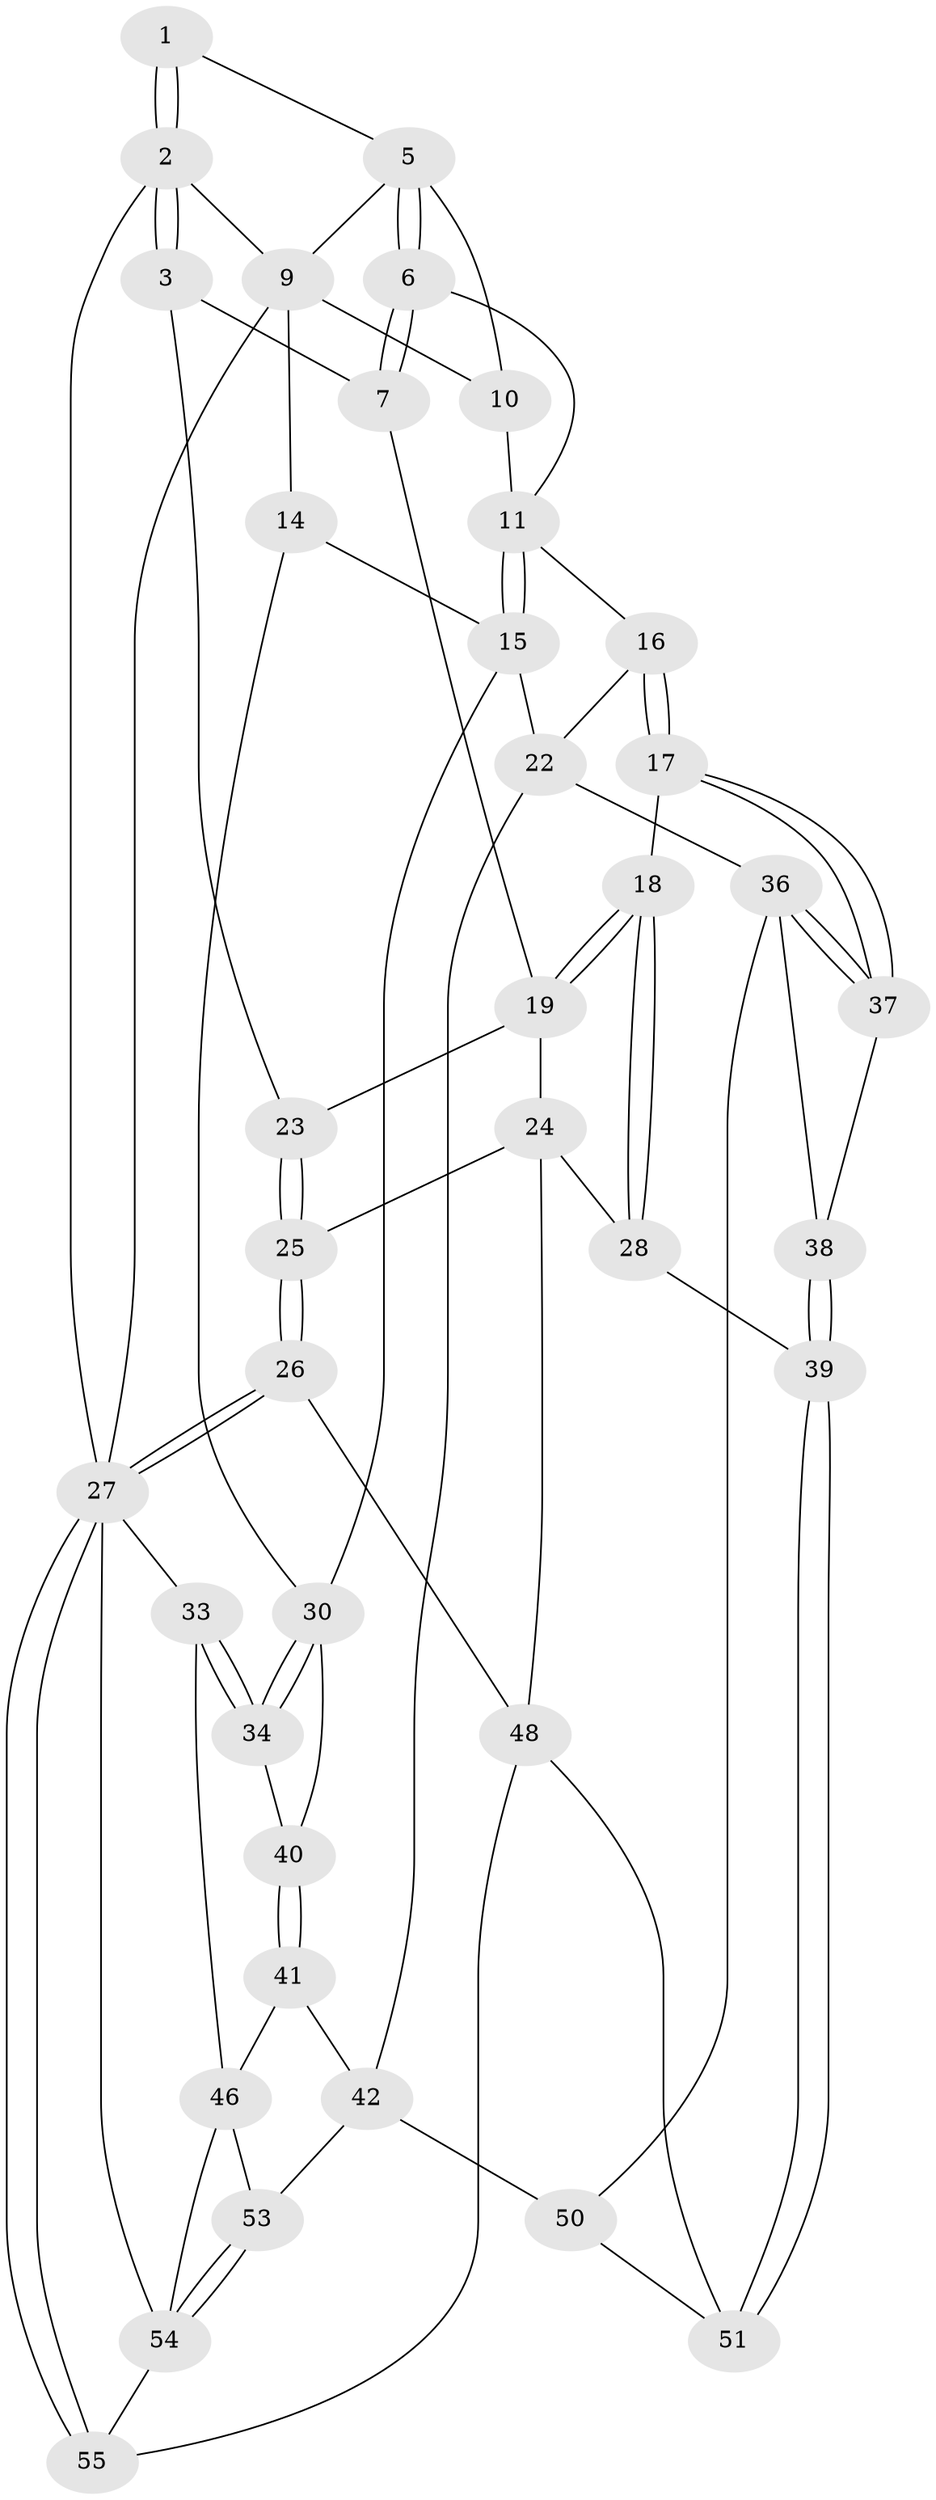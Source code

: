 // original degree distribution, {3: 0.03571428571428571, 6: 0.21428571428571427, 5: 0.5, 4: 0.25}
// Generated by graph-tools (version 1.1) at 2025/11/02/27/25 16:11:51]
// undirected, 39 vertices, 87 edges
graph export_dot {
graph [start="1"]
  node [color=gray90,style=filled];
  1 [pos="+0.2724102908995308+0"];
  2 [pos="+0+0"];
  3 [pos="+0+0.18255082026903005",super="+4"];
  5 [pos="+0.4309747721870948+0",super="+8"];
  6 [pos="+0.450944127266308+0.23292807600008342"];
  7 [pos="+0.21527650701598755+0.33283349373998344"];
  9 [pos="+1+0",super="+13"];
  10 [pos="+0.7124203255465473+0.24376370295274893"];
  11 [pos="+0.6919645811036719+0.28477570005753716",super="+12"];
  14 [pos="+1+0.3399491019304791"];
  15 [pos="+0.7325235350136026+0.3277044081437055",super="+21"];
  16 [pos="+0.4958222844956902+0.5404052686995044"];
  17 [pos="+0.41477195703346537+0.5958322469227693"];
  18 [pos="+0.29599728279009946+0.5581904300788291"];
  19 [pos="+0.19588362030995857+0.41448602992417327",super="+20"];
  22 [pos="+0.6163695785006171+0.5865596873176016",super="+35"];
  23 [pos="+0+0.226381267894812"];
  24 [pos="+0.10033554638081665+0.5538048209455925",super="+29"];
  25 [pos="+0+0.6004821547808337"];
  26 [pos="+0+0.8178886786759076"];
  27 [pos="+0+1",super="+32"];
  28 [pos="+0.21143309354923734+0.7426179021916178"];
  30 [pos="+1+0.34105278268115347",super="+31"];
  33 [pos="+1+1",super="+45"];
  34 [pos="+1+0.6532430465002469",super="+43"];
  36 [pos="+0.4920778390581458+0.7346202291285562",super="+44"];
  37 [pos="+0.4202759255077424+0.6462686235787581"];
  38 [pos="+0.36749498881421216+0.7195018325990418"];
  39 [pos="+0.23424023979818723+0.7600735430700606"];
  40 [pos="+0.766545869014482+0.6099769190537071"];
  41 [pos="+0.7142275352070152+0.8344933212571377"];
  42 [pos="+0.5761851763325021+0.8079981306220598",super="+49"];
  46 [pos="+0.7781598358925657+0.8852962791358179",super="+47"];
  48 [pos="+0.009319008654289793+0.8125136104647404",super="+52"];
  50 [pos="+0.38960435943469524+0.8479125605816408"];
  51 [pos="+0.2765779271169517+0.8354790096698843"];
  53 [pos="+0.45283058135054605+1"];
  54 [pos="+0.44761444401752165+1",super="+56"];
  55 [pos="+0.2698536199422565+1"];
  1 -- 2;
  1 -- 2;
  1 -- 5;
  2 -- 3;
  2 -- 3;
  2 -- 9;
  2 -- 27;
  3 -- 23;
  3 -- 7;
  5 -- 6;
  5 -- 6;
  5 -- 9;
  5 -- 10;
  6 -- 7;
  6 -- 7;
  6 -- 11;
  7 -- 19;
  9 -- 27;
  9 -- 10;
  9 -- 14;
  10 -- 11;
  11 -- 15;
  11 -- 15;
  11 -- 16;
  14 -- 15;
  14 -- 30;
  15 -- 30;
  15 -- 22;
  16 -- 17;
  16 -- 17;
  16 -- 22;
  17 -- 18;
  17 -- 37;
  17 -- 37;
  18 -- 19;
  18 -- 19;
  18 -- 28;
  18 -- 28;
  19 -- 24;
  19 -- 23;
  22 -- 42;
  22 -- 36;
  23 -- 25;
  23 -- 25;
  24 -- 25;
  24 -- 48;
  24 -- 28;
  25 -- 26;
  25 -- 26;
  26 -- 27;
  26 -- 27;
  26 -- 48;
  27 -- 55;
  27 -- 55;
  27 -- 54;
  27 -- 33;
  28 -- 39;
  30 -- 34;
  30 -- 34;
  30 -- 40;
  33 -- 34 [weight=2];
  33 -- 34;
  33 -- 46;
  34 -- 40;
  36 -- 37;
  36 -- 37;
  36 -- 50;
  36 -- 38;
  37 -- 38;
  38 -- 39;
  38 -- 39;
  39 -- 51;
  39 -- 51;
  40 -- 41;
  40 -- 41;
  41 -- 42;
  41 -- 46;
  42 -- 50;
  42 -- 53;
  46 -- 54;
  46 -- 53;
  48 -- 51;
  48 -- 55;
  50 -- 51;
  53 -- 54;
  53 -- 54;
  54 -- 55;
}
